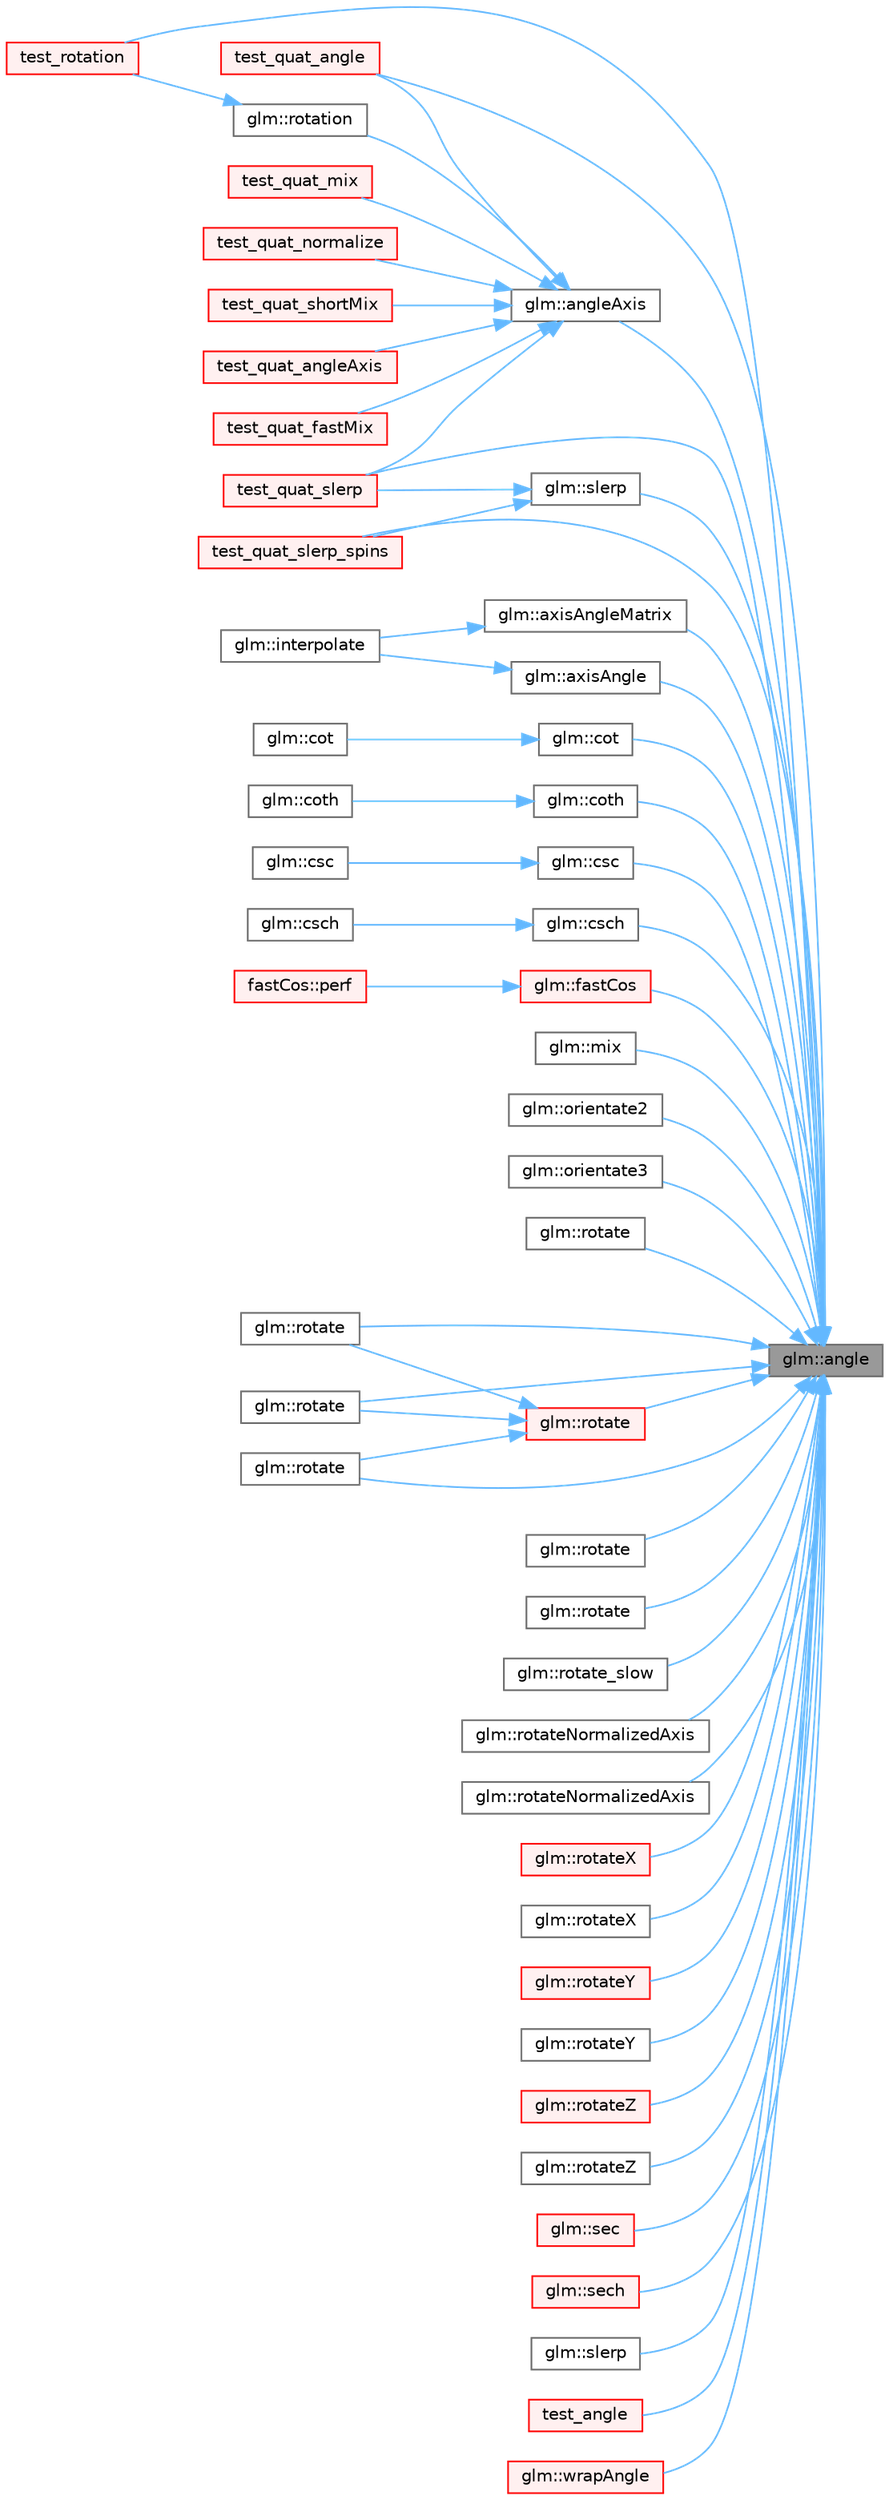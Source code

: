 digraph "glm::angle"
{
 // LATEX_PDF_SIZE
  bgcolor="transparent";
  edge [fontname=Helvetica,fontsize=10,labelfontname=Helvetica,labelfontsize=10];
  node [fontname=Helvetica,fontsize=10,shape=box,height=0.2,width=0.4];
  rankdir="RL";
  Node1 [id="Node000001",label="glm::angle",height=0.2,width=0.4,color="gray40", fillcolor="grey60", style="filled", fontcolor="black",tooltip=" "];
  Node1 -> Node2 [id="edge117_Node000001_Node000002",dir="back",color="steelblue1",style="solid",tooltip=" "];
  Node2 [id="Node000002",label="glm::angleAxis",height=0.2,width=0.4,color="grey40", fillcolor="white", style="filled",URL="$group__ext__quaternion__trigonometric.html#gaff39bc5f51f734fea1170ba68da07268",tooltip=" "];
  Node2 -> Node3 [id="edge118_Node000002_Node000003",dir="back",color="steelblue1",style="solid",tooltip=" "];
  Node3 [id="Node000003",label="glm::rotation",height=0.2,width=0.4,color="grey40", fillcolor="white", style="filled",URL="$group__gtx__quaternion.html#gadbb992b52cef49dd3b11966e34260d17",tooltip=" "];
  Node3 -> Node4 [id="edge119_Node000003_Node000004",dir="back",color="steelblue1",style="solid",tooltip=" "];
  Node4 [id="Node000004",label="test_rotation",height=0.2,width=0.4,color="red", fillcolor="#FFF0F0", style="filled",URL="$_classes_2lib_2glm_2test_2gtx_2gtx__quaternion_8cpp.html#ac2fca98416a134509a364ab0935a69ad",tooltip=" "];
  Node2 -> Node6 [id="edge120_Node000002_Node000006",dir="back",color="steelblue1",style="solid",tooltip=" "];
  Node6 [id="Node000006",label="test_quat_angle",height=0.2,width=0.4,color="red", fillcolor="#FFF0F0", style="filled",URL="$_classes_2lib_2glm_2test_2gtc_2gtc__quaternion_8cpp.html#a53deb2f4c11ffb9808119d447abd095c",tooltip=" "];
  Node2 -> Node8 [id="edge121_Node000002_Node000008",dir="back",color="steelblue1",style="solid",tooltip=" "];
  Node8 [id="Node000008",label="test_quat_angleAxis",height=0.2,width=0.4,color="red", fillcolor="#FFF0F0", style="filled",URL="$_classes_2lib_2glm_2test_2gtc_2gtc__quaternion_8cpp.html#ac03d6a66048114404e2b527fd0fc8757",tooltip=" "];
  Node2 -> Node9 [id="edge122_Node000002_Node000009",dir="back",color="steelblue1",style="solid",tooltip=" "];
  Node9 [id="Node000009",label="test_quat_fastMix",height=0.2,width=0.4,color="red", fillcolor="#FFF0F0", style="filled",URL="$_classes_2lib_2glm_2test_2gtx_2gtx__quaternion_8cpp.html#a14c626a5c969657ff41854428d223576",tooltip=" "];
  Node2 -> Node10 [id="edge123_Node000002_Node000010",dir="back",color="steelblue1",style="solid",tooltip=" "];
  Node10 [id="Node000010",label="test_quat_mix",height=0.2,width=0.4,color="red", fillcolor="#FFF0F0", style="filled",URL="$_classes_2lib_2glm_2test_2gtc_2gtc__quaternion_8cpp.html#a56d9aace0c215e531e65cfcc9d060c77",tooltip=" "];
  Node2 -> Node11 [id="edge124_Node000002_Node000011",dir="back",color="steelblue1",style="solid",tooltip=" "];
  Node11 [id="Node000011",label="test_quat_normalize",height=0.2,width=0.4,color="red", fillcolor="#FFF0F0", style="filled",URL="$_classes_2lib_2glm_2test_2gtc_2gtc__quaternion_8cpp.html#ab595aa1b5687a9b2de739ff9b215d53a",tooltip=" "];
  Node2 -> Node12 [id="edge125_Node000002_Node000012",dir="back",color="steelblue1",style="solid",tooltip=" "];
  Node12 [id="Node000012",label="test_quat_shortMix",height=0.2,width=0.4,color="red", fillcolor="#FFF0F0", style="filled",URL="$_classes_2lib_2glm_2test_2gtx_2gtx__quaternion_8cpp.html#ae0ad714fbf3c14df78ce509244a93112",tooltip=" "];
  Node2 -> Node13 [id="edge126_Node000002_Node000013",dir="back",color="steelblue1",style="solid",tooltip=" "];
  Node13 [id="Node000013",label="test_quat_slerp",height=0.2,width=0.4,color="red", fillcolor="#FFF0F0", style="filled",URL="$_classes_2lib_2glm_2test_2gtc_2gtc__quaternion_8cpp.html#a2157b55440b339d4b2ca56cf9651ebbf",tooltip=" "];
  Node1 -> Node14 [id="edge127_Node000001_Node000014",dir="back",color="steelblue1",style="solid",tooltip=" "];
  Node14 [id="Node000014",label="glm::axisAngle",height=0.2,width=0.4,color="grey40", fillcolor="white", style="filled",URL="$group__gtx__matrix__interpolation.html#gafefe32ce5a90a135287ba34fac3623bc",tooltip=" "];
  Node14 -> Node15 [id="edge128_Node000014_Node000015",dir="back",color="steelblue1",style="solid",tooltip=" "];
  Node15 [id="Node000015",label="glm::interpolate",height=0.2,width=0.4,color="grey40", fillcolor="white", style="filled",URL="$group__gtx__matrix__interpolation.html#ga95fb9868c6106bc8f47b2d195f5667b3",tooltip=" "];
  Node1 -> Node16 [id="edge129_Node000001_Node000016",dir="back",color="steelblue1",style="solid",tooltip=" "];
  Node16 [id="Node000016",label="glm::axisAngleMatrix",height=0.2,width=0.4,color="grey40", fillcolor="white", style="filled",URL="$group__gtx__matrix__interpolation.html#ga32e12a4b569ab8742ca2eb37969a8701",tooltip=" "];
  Node16 -> Node15 [id="edge130_Node000016_Node000015",dir="back",color="steelblue1",style="solid",tooltip=" "];
  Node1 -> Node17 [id="edge131_Node000001_Node000017",dir="back",color="steelblue1",style="solid",tooltip=" "];
  Node17 [id="Node000017",label="glm::cot",height=0.2,width=0.4,color="grey40", fillcolor="white", style="filled",URL="$group__gtc__reciprocal.html#ga3a7b517a95bbd3ad74da3aea87a66314",tooltip=" "];
  Node17 -> Node18 [id="edge132_Node000017_Node000018",dir="back",color="steelblue1",style="solid",tooltip=" "];
  Node18 [id="Node000018",label="glm::cot",height=0.2,width=0.4,color="grey40", fillcolor="white", style="filled",URL="$namespaceglm.html#a50fc58cccc6845be36069113d4979d75",tooltip=" "];
  Node1 -> Node19 [id="edge133_Node000001_Node000019",dir="back",color="steelblue1",style="solid",tooltip=" "];
  Node19 [id="Node000019",label="glm::coth",height=0.2,width=0.4,color="grey40", fillcolor="white", style="filled",URL="$group__gtc__reciprocal.html#ga6b8b770eb7198e4dea59d52e6db81442",tooltip=" "];
  Node19 -> Node20 [id="edge134_Node000019_Node000020",dir="back",color="steelblue1",style="solid",tooltip=" "];
  Node20 [id="Node000020",label="glm::coth",height=0.2,width=0.4,color="grey40", fillcolor="white", style="filled",URL="$namespaceglm.html#a81f90918f0a5ffb751a385c53f4763f5",tooltip=" "];
  Node1 -> Node21 [id="edge135_Node000001_Node000021",dir="back",color="steelblue1",style="solid",tooltip=" "];
  Node21 [id="Node000021",label="glm::csc",height=0.2,width=0.4,color="grey40", fillcolor="white", style="filled",URL="$group__gtc__reciprocal.html#ga59dd0005b6474eea48af743b4f14ebbb",tooltip=" "];
  Node21 -> Node22 [id="edge136_Node000021_Node000022",dir="back",color="steelblue1",style="solid",tooltip=" "];
  Node22 [id="Node000022",label="glm::csc",height=0.2,width=0.4,color="grey40", fillcolor="white", style="filled",URL="$namespaceglm.html#ad58a016db998633c7a6b0130fb98ffe5",tooltip=" "];
  Node1 -> Node23 [id="edge137_Node000001_Node000023",dir="back",color="steelblue1",style="solid",tooltip=" "];
  Node23 [id="Node000023",label="glm::csch",height=0.2,width=0.4,color="grey40", fillcolor="white", style="filled",URL="$group__gtc__reciprocal.html#ga6d95843ff3ca6472ab399ba171d290a0",tooltip=" "];
  Node23 -> Node24 [id="edge138_Node000023_Node000024",dir="back",color="steelblue1",style="solid",tooltip=" "];
  Node24 [id="Node000024",label="glm::csch",height=0.2,width=0.4,color="grey40", fillcolor="white", style="filled",URL="$namespaceglm.html#a0b97690a7108c431147c92eac7734b27",tooltip=" "];
  Node1 -> Node25 [id="edge139_Node000001_Node000025",dir="back",color="steelblue1",style="solid",tooltip=" "];
  Node25 [id="Node000025",label="glm::fastCos",height=0.2,width=0.4,color="red", fillcolor="#FFF0F0", style="filled",URL="$group__gtx__fast__trigonometry.html#gab34c8b45c23c0165a64dcecfcc3b302a",tooltip=" "];
  Node25 -> Node26 [id="edge140_Node000025_Node000026",dir="back",color="steelblue1",style="solid",tooltip=" "];
  Node26 [id="Node000026",label="fastCos::perf",height=0.2,width=0.4,color="red", fillcolor="#FFF0F0", style="filled",URL="$namespacefast_cos.html#a1b8f2656534204f78b9386ae70600db0",tooltip=" "];
  Node1 -> Node30 [id="edge141_Node000001_Node000030",dir="back",color="steelblue1",style="solid",tooltip=" "];
  Node30 [id="Node000030",label="glm::mix",height=0.2,width=0.4,color="grey40", fillcolor="white", style="filled",URL="$group__ext__quaternion__common.html#gac3fe299d58c0c327ea48063c76cd3369",tooltip=" "];
  Node1 -> Node31 [id="edge142_Node000001_Node000031",dir="back",color="steelblue1",style="solid",tooltip=" "];
  Node31 [id="Node000031",label="glm::orientate2",height=0.2,width=0.4,color="grey40", fillcolor="white", style="filled",URL="$group__gtx__euler__angles.html#gad7884bdb6fc591ad8c7080c112121b7d",tooltip=" "];
  Node1 -> Node32 [id="edge143_Node000001_Node000032",dir="back",color="steelblue1",style="solid",tooltip=" "];
  Node32 [id="Node000032",label="glm::orientate3",height=0.2,width=0.4,color="grey40", fillcolor="white", style="filled",URL="$group__gtx__euler__angles.html#gad93945eb388f8647269adc60b7a9731c",tooltip=" "];
  Node1 -> Node33 [id="edge144_Node000001_Node000033",dir="back",color="steelblue1",style="solid",tooltip=" "];
  Node33 [id="Node000033",label="glm::rotate",height=0.2,width=0.4,color="grey40", fillcolor="white", style="filled",URL="$group__gtx__matrix__transform__2d.html#gaddca86444c3dee30a0aa07673d68743d",tooltip=" "];
  Node1 -> Node34 [id="edge145_Node000001_Node000034",dir="back",color="steelblue1",style="solid",tooltip=" "];
  Node34 [id="Node000034",label="glm::rotate",height=0.2,width=0.4,color="red", fillcolor="#FFF0F0", style="filled",URL="$group__ext__matrix__transform.html#ga42613eb0c7deb5f5188fc159df6c8950",tooltip=" "];
  Node34 -> Node73 [id="edge146_Node000034_Node000073",dir="back",color="steelblue1",style="solid",tooltip=" "];
  Node73 [id="Node000073",label="glm::rotate",height=0.2,width=0.4,color="grey40", fillcolor="white", style="filled",URL="$group__gtx__transform.html#ga66e036465863710014b073c48fc04a16",tooltip=" "];
  Node34 -> Node74 [id="edge147_Node000034_Node000074",dir="back",color="steelblue1",style="solid",tooltip=" "];
  Node74 [id="Node000074",label="glm::rotate",height=0.2,width=0.4,color="grey40", fillcolor="white", style="filled",URL="$group__gtx__rotate__vector.html#gaa9033100ff2f16c01fefb01a88769f27",tooltip=" "];
  Node34 -> Node75 [id="edge148_Node000034_Node000075",dir="back",color="steelblue1",style="solid",tooltip=" "];
  Node75 [id="Node000075",label="glm::rotate",height=0.2,width=0.4,color="grey40", fillcolor="white", style="filled",URL="$group__gtx__rotate__vector.html#ga49e6da0fe1423e934b338a62863f5fdc",tooltip=" "];
  Node1 -> Node89 [id="edge149_Node000001_Node000089",dir="back",color="steelblue1",style="solid",tooltip=" "];
  Node89 [id="Node000089",label="glm::rotate",height=0.2,width=0.4,color="grey40", fillcolor="white", style="filled",URL="$group__ext__quaternion__transform.html#gab5a05957caba9f3436da34fe67675140",tooltip=" "];
  Node1 -> Node73 [id="edge150_Node000001_Node000073",dir="back",color="steelblue1",style="solid",tooltip=" "];
  Node1 -> Node90 [id="edge151_Node000001_Node000090",dir="back",color="steelblue1",style="solid",tooltip=" "];
  Node90 [id="Node000090",label="glm::rotate",height=0.2,width=0.4,color="grey40", fillcolor="white", style="filled",URL="$group__gtx__rotate__vector.html#ga425a0ad3cfa89f8cfee1bab79021a755",tooltip=" "];
  Node1 -> Node74 [id="edge152_Node000001_Node000074",dir="back",color="steelblue1",style="solid",tooltip=" "];
  Node1 -> Node75 [id="edge153_Node000001_Node000075",dir="back",color="steelblue1",style="solid",tooltip=" "];
  Node1 -> Node91 [id="edge154_Node000001_Node000091",dir="back",color="steelblue1",style="solid",tooltip=" "];
  Node91 [id="Node000091",label="glm::rotate_slow",height=0.2,width=0.4,color="grey40", fillcolor="white", style="filled",URL="$namespaceglm.html#ad9722cdcbc4eb66d51a81ba24e50eab9",tooltip=" "];
  Node1 -> Node92 [id="edge155_Node000001_Node000092",dir="back",color="steelblue1",style="solid",tooltip=" "];
  Node92 [id="Node000092",label="glm::rotateNormalizedAxis",height=0.2,width=0.4,color="grey40", fillcolor="white", style="filled",URL="$group__gtx__rotate__normalized__axis.html#gafbbff0c6bcc5deb8036cfef4c6fcdd8e",tooltip=" "];
  Node1 -> Node93 [id="edge156_Node000001_Node000093",dir="back",color="steelblue1",style="solid",tooltip=" "];
  Node93 [id="Node000093",label="glm::rotateNormalizedAxis",height=0.2,width=0.4,color="grey40", fillcolor="white", style="filled",URL="$group__gtx__rotate__normalized__axis.html#ga32d45443c31053d300565c71552d67cd",tooltip=" "];
  Node1 -> Node94 [id="edge157_Node000001_Node000094",dir="back",color="steelblue1",style="solid",tooltip=" "];
  Node94 [id="Node000094",label="glm::rotateX",height=0.2,width=0.4,color="red", fillcolor="#FFF0F0", style="filled",URL="$group__gtx__rotate__vector.html#gac6eaef961618708cb36c1af282ffe31a",tooltip=" "];
  Node1 -> Node96 [id="edge158_Node000001_Node000096",dir="back",color="steelblue1",style="solid",tooltip=" "];
  Node96 [id="Node000096",label="glm::rotateX",height=0.2,width=0.4,color="grey40", fillcolor="white", style="filled",URL="$group__gtx__rotate__vector.html#ga673011e54271028cbf095ab39f870d77",tooltip=" "];
  Node1 -> Node97 [id="edge159_Node000001_Node000097",dir="back",color="steelblue1",style="solid",tooltip=" "];
  Node97 [id="Node000097",label="glm::rotateY",height=0.2,width=0.4,color="red", fillcolor="#FFF0F0", style="filled",URL="$group__gtx__rotate__vector.html#ga919122e3280a912f4bece1d7d3db7d37",tooltip=" "];
  Node1 -> Node99 [id="edge160_Node000001_Node000099",dir="back",color="steelblue1",style="solid",tooltip=" "];
  Node99 [id="Node000099",label="glm::rotateY",height=0.2,width=0.4,color="grey40", fillcolor="white", style="filled",URL="$group__gtx__rotate__vector.html#ga60a21500f2564a7ed52cab7fb207ca1f",tooltip=" "];
  Node1 -> Node100 [id="edge161_Node000001_Node000100",dir="back",color="steelblue1",style="solid",tooltip=" "];
  Node100 [id="Node000100",label="glm::rotateZ",height=0.2,width=0.4,color="red", fillcolor="#FFF0F0", style="filled",URL="$group__gtx__rotate__vector.html#ga94df0a5dbacf290055b52fa8f57bc3ef",tooltip=" "];
  Node1 -> Node102 [id="edge162_Node000001_Node000102",dir="back",color="steelblue1",style="solid",tooltip=" "];
  Node102 [id="Node000102",label="glm::rotateZ",height=0.2,width=0.4,color="grey40", fillcolor="white", style="filled",URL="$group__gtx__rotate__vector.html#ga7baf259d6570d93e260ed3b5584239ba",tooltip=" "];
  Node1 -> Node103 [id="edge163_Node000001_Node000103",dir="back",color="steelblue1",style="solid",tooltip=" "];
  Node103 [id="Node000103",label="glm::sec",height=0.2,width=0.4,color="red", fillcolor="#FFF0F0", style="filled",URL="$group__gtc__reciprocal.html#gae4bcbebee670c5ea155f0777b3acbd84",tooltip=" "];
  Node1 -> Node105 [id="edge164_Node000001_Node000105",dir="back",color="steelblue1",style="solid",tooltip=" "];
  Node105 [id="Node000105",label="glm::sech",height=0.2,width=0.4,color="red", fillcolor="#FFF0F0", style="filled",URL="$group__gtc__reciprocal.html#ga9a5cfd1e7170104a7b33863b1b75e5ae",tooltip=" "];
  Node1 -> Node107 [id="edge165_Node000001_Node000107",dir="back",color="steelblue1",style="solid",tooltip=" "];
  Node107 [id="Node000107",label="glm::slerp",height=0.2,width=0.4,color="grey40", fillcolor="white", style="filled",URL="$group__ext__quaternion__common.html#gac536fe0ef911df8ecea579d86ee50b08",tooltip=" "];
  Node107 -> Node13 [id="edge166_Node000107_Node000013",dir="back",color="steelblue1",style="solid",tooltip=" "];
  Node107 -> Node108 [id="edge167_Node000107_Node000108",dir="back",color="steelblue1",style="solid",tooltip=" "];
  Node108 [id="Node000108",label="test_quat_slerp_spins",height=0.2,width=0.4,color="red", fillcolor="#FFF0F0", style="filled",URL="$_classes_2lib_2glm_2test_2gtc_2gtc__quaternion_8cpp.html#a638100034e452cbd88786f4417186b4a",tooltip=" "];
  Node1 -> Node109 [id="edge168_Node000001_Node000109",dir="back",color="steelblue1",style="solid",tooltip=" "];
  Node109 [id="Node000109",label="glm::slerp",height=0.2,width=0.4,color="grey40", fillcolor="white", style="filled",URL="$group__ext__quaternion__common.html#ga7534d2870199137dfceaa11aa63ab4b7",tooltip=" "];
  Node1 -> Node110 [id="edge169_Node000001_Node000110",dir="back",color="steelblue1",style="solid",tooltip=" "];
  Node110 [id="Node000110",label="test_angle",height=0.2,width=0.4,color="red", fillcolor="#FFF0F0", style="filled",URL="$_classes_2lib_2glm_2test_2gtx_2gtx__vector__angle_8cpp.html#a02e9696317651f48b70342d977cd4840",tooltip=" "];
  Node1 -> Node6 [id="edge170_Node000001_Node000006",dir="back",color="steelblue1",style="solid",tooltip=" "];
  Node1 -> Node13 [id="edge171_Node000001_Node000013",dir="back",color="steelblue1",style="solid",tooltip=" "];
  Node1 -> Node108 [id="edge172_Node000001_Node000108",dir="back",color="steelblue1",style="solid",tooltip=" "];
  Node1 -> Node4 [id="edge173_Node000001_Node000004",dir="back",color="steelblue1",style="solid",tooltip=" "];
  Node1 -> Node112 [id="edge174_Node000001_Node000112",dir="back",color="steelblue1",style="solid",tooltip=" "];
  Node112 [id="Node000112",label="glm::wrapAngle",height=0.2,width=0.4,color="red", fillcolor="#FFF0F0", style="filled",URL="$group__gtx__fast__trigonometry.html#ga069527c6dbd64f53435b8ebc4878b473",tooltip=" "];
}
